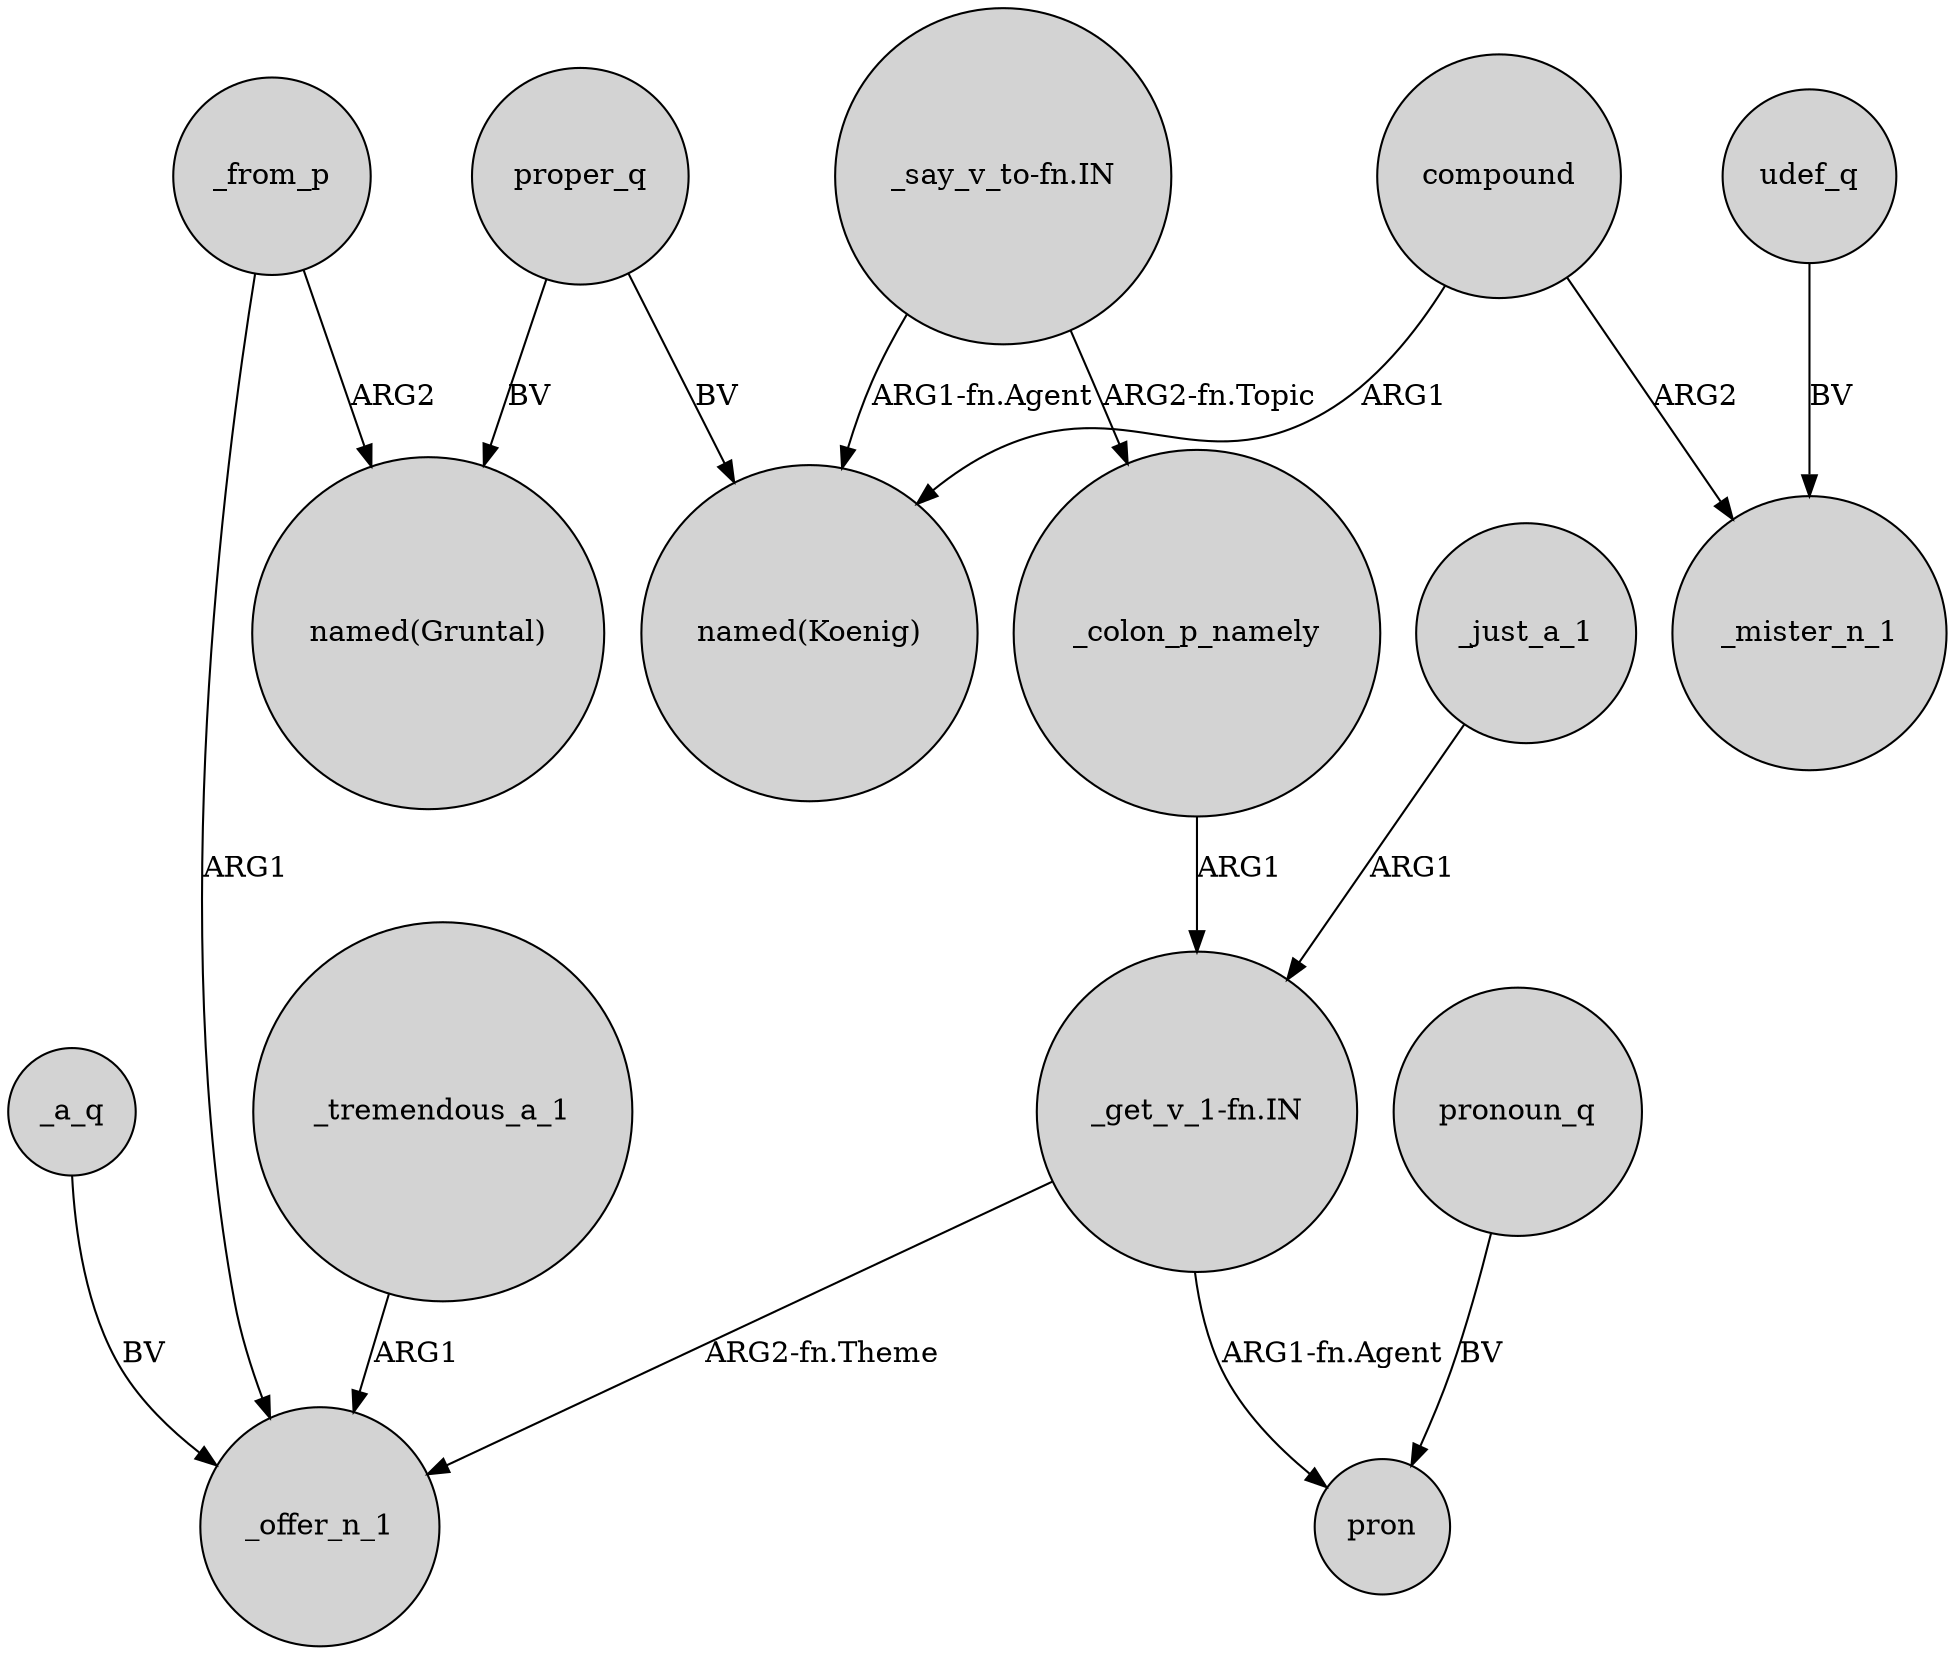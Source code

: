 digraph {
	node [shape=circle style=filled]
	proper_q -> "named(Gruntal)" [label=BV]
	udef_q -> _mister_n_1 [label=BV]
	_tremendous_a_1 -> _offer_n_1 [label=ARG1]
	_from_p -> "named(Gruntal)" [label=ARG2]
	"_get_v_1-fn.IN" -> pron [label="ARG1-fn.Agent"]
	"_get_v_1-fn.IN" -> _offer_n_1 [label="ARG2-fn.Theme"]
	_colon_p_namely -> "_get_v_1-fn.IN" [label=ARG1]
	proper_q -> "named(Koenig)" [label=BV]
	"_say_v_to-fn.IN" -> "named(Koenig)" [label="ARG1-fn.Agent"]
	compound -> "named(Koenig)" [label=ARG1]
	_a_q -> _offer_n_1 [label=BV]
	compound -> _mister_n_1 [label=ARG2]
	_from_p -> _offer_n_1 [label=ARG1]
	"_say_v_to-fn.IN" -> _colon_p_namely [label="ARG2-fn.Topic"]
	_just_a_1 -> "_get_v_1-fn.IN" [label=ARG1]
	pronoun_q -> pron [label=BV]
}
